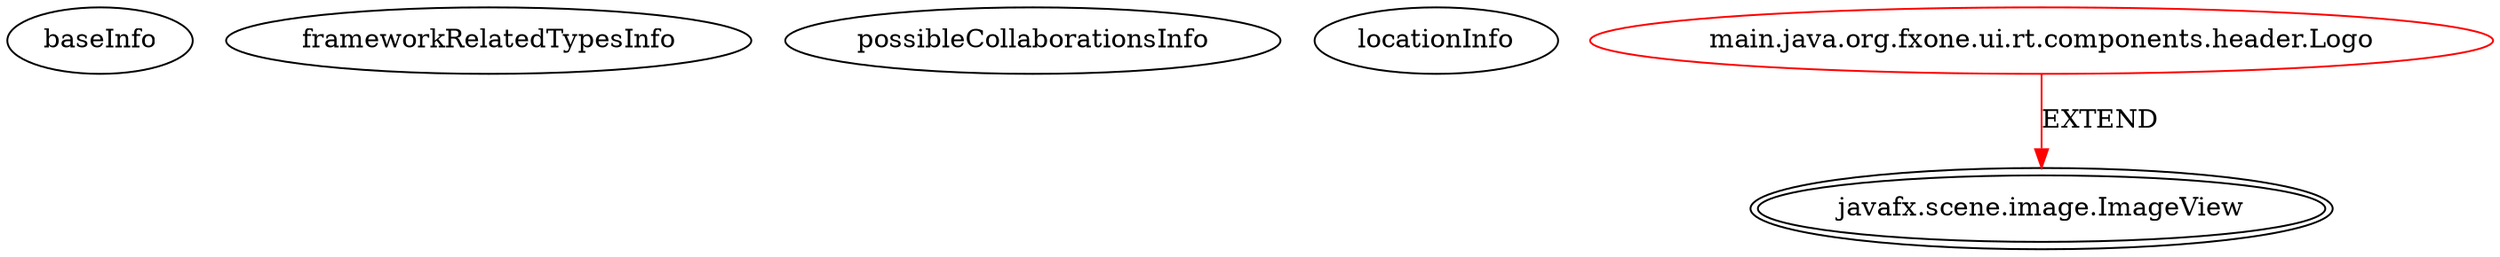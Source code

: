 digraph {
baseInfo[graphId=1908,category="extension_graph",isAnonymous=false,possibleRelation=false]
frameworkRelatedTypesInfo[0="javafx.scene.image.ImageView"]
possibleCollaborationsInfo[]
locationInfo[projectName="atsticks-FXOne",filePath="/atsticks-FXOne/FXOne-master/org.fxone/fxone-ui/src/main/java/org/fxone/ui/rt/components/header/Logo.java",contextSignature="Logo",graphId="1908"]
0[label="main.java.org.fxone.ui.rt.components.header.Logo",vertexType="ROOT_CLIENT_CLASS_DECLARATION",isFrameworkType=false,color=red]
1[label="javafx.scene.image.ImageView",vertexType="FRAMEWORK_CLASS_TYPE",isFrameworkType=true,peripheries=2]
0->1[label="EXTEND",color=red]
}

